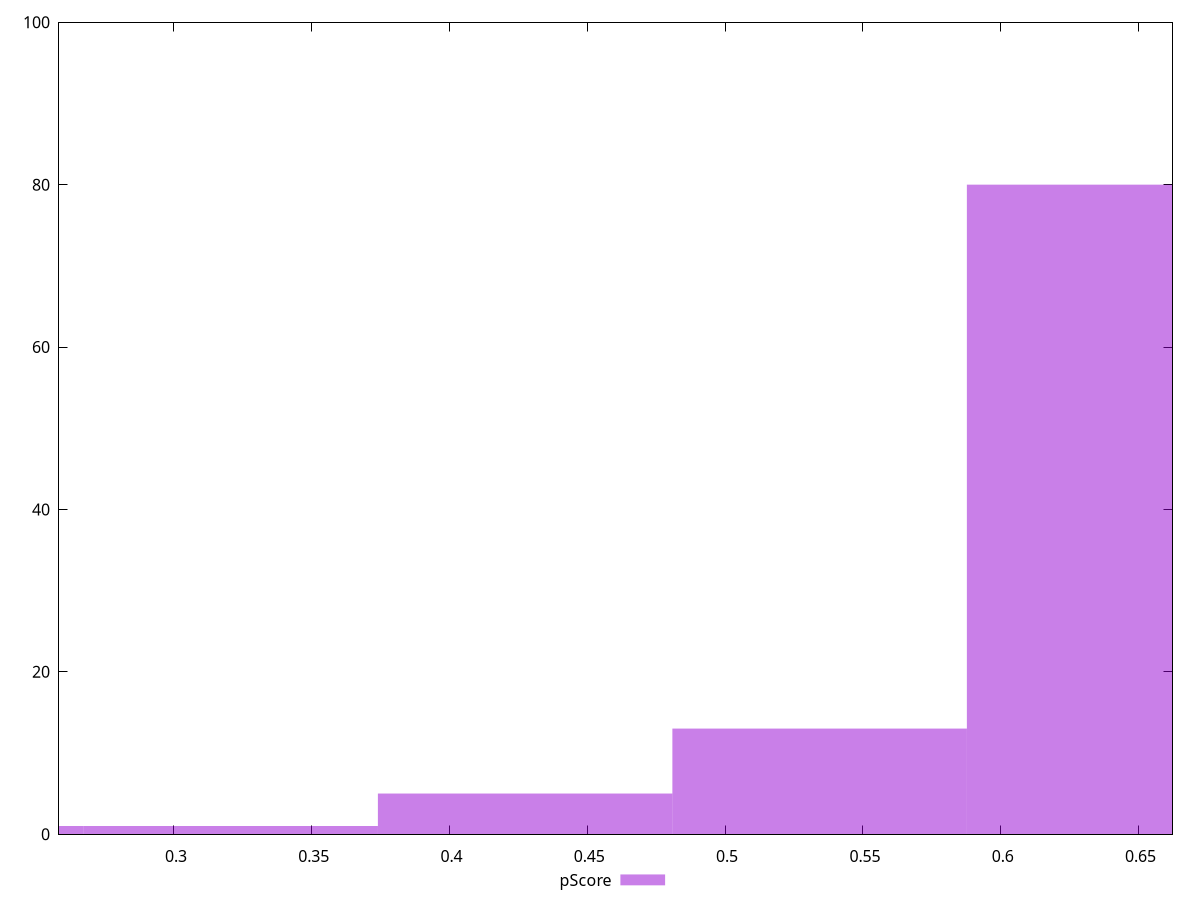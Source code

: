 reset

$pScore <<EOF
0.4274367846097116 5
0.5342959807621395 13
0.6411551769145674 80
0.3205775884572837 1
0.2137183923048558 1
EOF

set key outside below
set boxwidth 0.1068591961524279
set xrange [0.2582925183085073:0.6623394773443665]
set yrange [0:100]
set trange [0:100]
set style fill transparent solid 0.5 noborder
set terminal svg size 640, 490 enhanced background rgb 'white'
set output "report_00025_2021-02-22T21:38:55.199Z/mainthread-work-breakdown/samples/pages+cached/pScore/histogram.svg"

plot $pScore title "pScore" with boxes

reset
